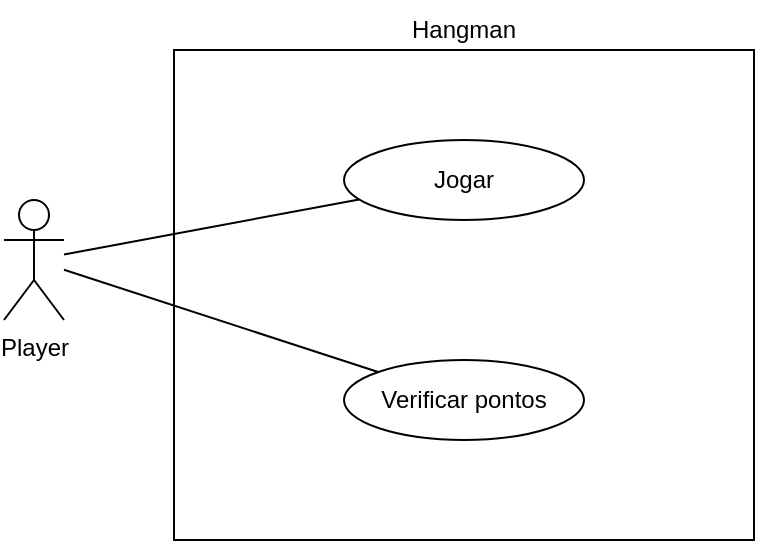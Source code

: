 <mxfile version="24.1.0" type="device">
  <diagram name="Page-1" id="MbO_Fs_gu_y6qhIdkcBi">
    <mxGraphModel dx="500" dy="300" grid="1" gridSize="10" guides="1" tooltips="1" connect="1" arrows="1" fold="1" page="1" pageScale="1" pageWidth="850" pageHeight="1100" math="0" shadow="0">
      <root>
        <mxCell id="0" />
        <mxCell id="1" parent="0" />
        <mxCell id="pu6nMTay8I4xTvFi4APe-5" value="" style="rounded=0;whiteSpace=wrap;html=1;fillColor=none;" vertex="1" parent="1">
          <mxGeometry x="245" y="125" width="290" height="245" as="geometry" />
        </mxCell>
        <mxCell id="pu6nMTay8I4xTvFi4APe-1" value="Player" style="shape=umlActor;verticalLabelPosition=bottom;verticalAlign=top;html=1;outlineConnect=0;" vertex="1" parent="1">
          <mxGeometry x="160" y="200" width="30" height="60" as="geometry" />
        </mxCell>
        <mxCell id="pu6nMTay8I4xTvFi4APe-2" value="Jogar" style="ellipse;whiteSpace=wrap;html=1;" vertex="1" parent="1">
          <mxGeometry x="330" y="170" width="120" height="40" as="geometry" />
        </mxCell>
        <mxCell id="pu6nMTay8I4xTvFi4APe-3" value="Verificar pontos" style="ellipse;whiteSpace=wrap;html=1;" vertex="1" parent="1">
          <mxGeometry x="330" y="280" width="120" height="40" as="geometry" />
        </mxCell>
        <mxCell id="pu6nMTay8I4xTvFi4APe-6" value="Hangman" style="text;html=1;align=center;verticalAlign=middle;whiteSpace=wrap;rounded=0;" vertex="1" parent="1">
          <mxGeometry x="360" y="100" width="60" height="30" as="geometry" />
        </mxCell>
        <mxCell id="pu6nMTay8I4xTvFi4APe-7" value="" style="endArrow=none;html=1;rounded=0;" edge="1" parent="1" source="pu6nMTay8I4xTvFi4APe-1" target="pu6nMTay8I4xTvFi4APe-2">
          <mxGeometry width="50" height="50" relative="1" as="geometry">
            <mxPoint x="360" y="260" as="sourcePoint" />
            <mxPoint x="410" y="210" as="targetPoint" />
          </mxGeometry>
        </mxCell>
        <mxCell id="pu6nMTay8I4xTvFi4APe-8" value="" style="endArrow=none;html=1;rounded=0;" edge="1" parent="1" source="pu6nMTay8I4xTvFi4APe-1" target="pu6nMTay8I4xTvFi4APe-3">
          <mxGeometry width="50" height="50" relative="1" as="geometry">
            <mxPoint x="360" y="260" as="sourcePoint" />
            <mxPoint x="410" y="210" as="targetPoint" />
          </mxGeometry>
        </mxCell>
      </root>
    </mxGraphModel>
  </diagram>
</mxfile>
